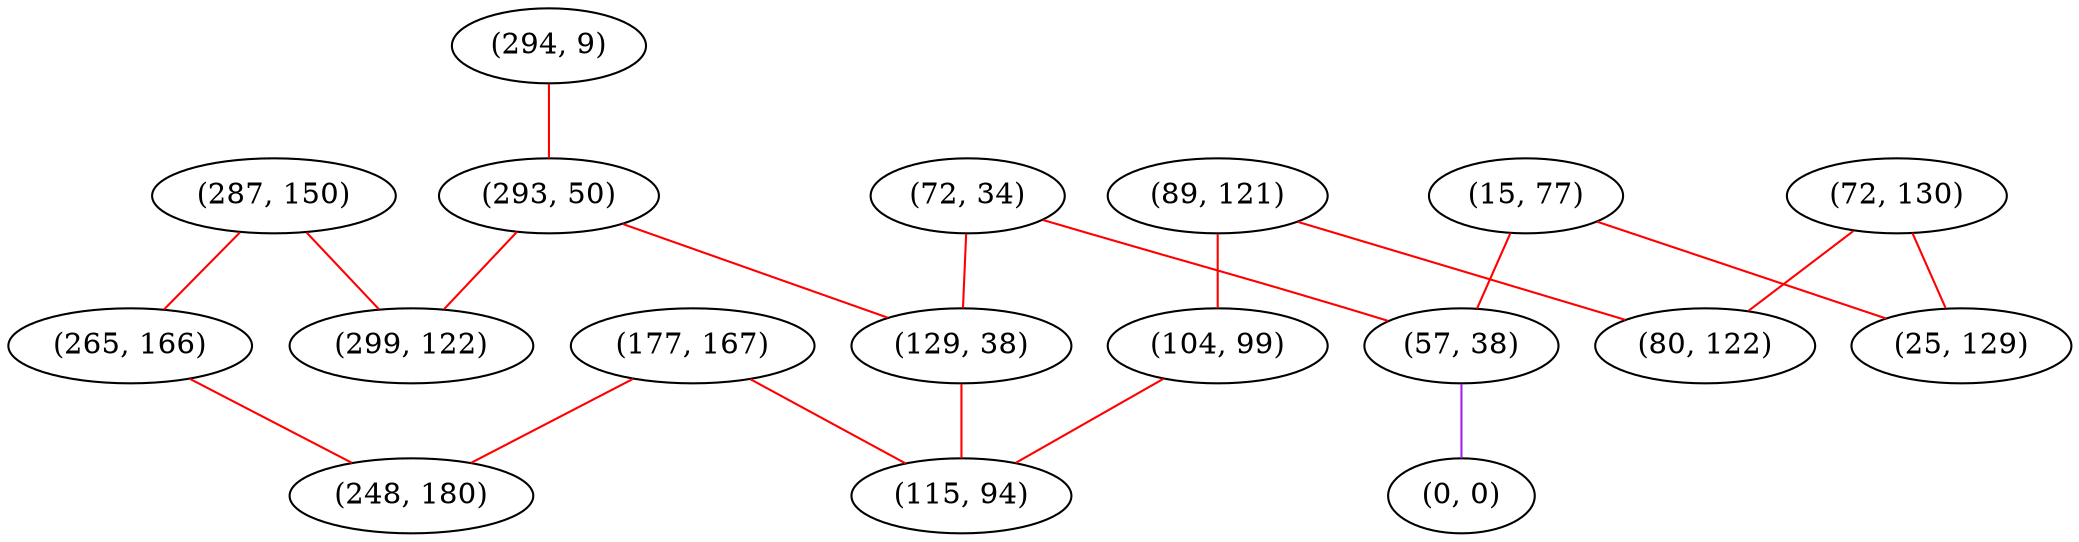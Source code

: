 graph "" {
"(294, 9)";
"(15, 77)";
"(72, 34)";
"(177, 167)";
"(57, 38)";
"(293, 50)";
"(287, 150)";
"(72, 130)";
"(89, 121)";
"(104, 99)";
"(299, 122)";
"(0, 0)";
"(129, 38)";
"(25, 129)";
"(80, 122)";
"(265, 166)";
"(115, 94)";
"(248, 180)";
"(294, 9)" -- "(293, 50)"  [color=red, key=0, weight=1];
"(15, 77)" -- "(57, 38)"  [color=red, key=0, weight=1];
"(15, 77)" -- "(25, 129)"  [color=red, key=0, weight=1];
"(72, 34)" -- "(57, 38)"  [color=red, key=0, weight=1];
"(72, 34)" -- "(129, 38)"  [color=red, key=0, weight=1];
"(177, 167)" -- "(115, 94)"  [color=red, key=0, weight=1];
"(177, 167)" -- "(248, 180)"  [color=red, key=0, weight=1];
"(57, 38)" -- "(0, 0)"  [color=purple, key=0, weight=4];
"(293, 50)" -- "(129, 38)"  [color=red, key=0, weight=1];
"(293, 50)" -- "(299, 122)"  [color=red, key=0, weight=1];
"(287, 150)" -- "(299, 122)"  [color=red, key=0, weight=1];
"(287, 150)" -- "(265, 166)"  [color=red, key=0, weight=1];
"(72, 130)" -- "(25, 129)"  [color=red, key=0, weight=1];
"(72, 130)" -- "(80, 122)"  [color=red, key=0, weight=1];
"(89, 121)" -- "(104, 99)"  [color=red, key=0, weight=1];
"(89, 121)" -- "(80, 122)"  [color=red, key=0, weight=1];
"(104, 99)" -- "(115, 94)"  [color=red, key=0, weight=1];
"(129, 38)" -- "(115, 94)"  [color=red, key=0, weight=1];
"(265, 166)" -- "(248, 180)"  [color=red, key=0, weight=1];
}
